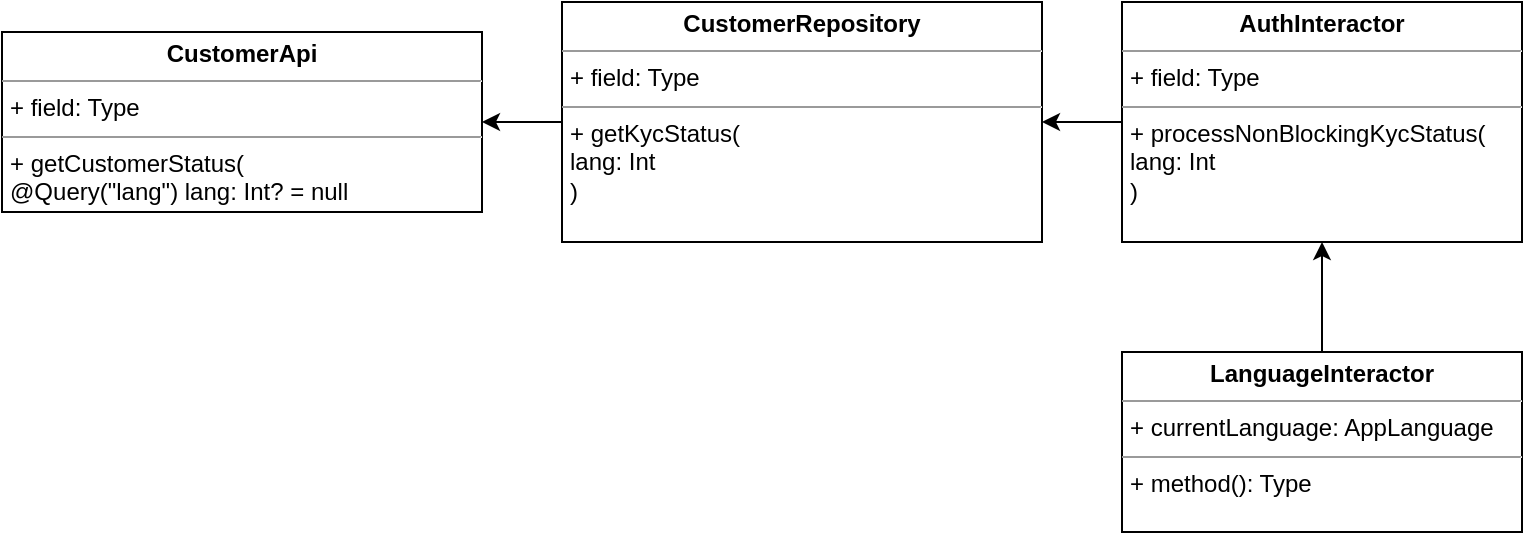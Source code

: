 <mxfile version="15.7.3" type="github">
  <diagram id="QN5mFzQDCflkmAVmNGgj" name="Page-1">
    <mxGraphModel dx="981" dy="532" grid="1" gridSize="10" guides="1" tooltips="1" connect="1" arrows="1" fold="1" page="1" pageScale="1" pageWidth="850" pageHeight="1100" math="0" shadow="0">
      <root>
        <mxCell id="0" />
        <mxCell id="1" parent="0" />
        <mxCell id="lqZP2IpAEOQLERp2CW0c-1" value="&lt;p style=&quot;margin: 0px ; margin-top: 4px ; text-align: center&quot;&gt;&lt;b&gt;CustomerApi&lt;/b&gt;&lt;/p&gt;&lt;hr size=&quot;1&quot;&gt;&lt;p style=&quot;margin: 0px ; margin-left: 4px&quot;&gt;+ field: Type&lt;/p&gt;&lt;hr size=&quot;1&quot;&gt;&lt;p style=&quot;margin: 0px ; margin-left: 4px&quot;&gt;+ getCustomerStatus(&lt;/p&gt;&lt;p style=&quot;margin: 0px ; margin-left: 4px&quot;&gt;@Query(&quot;lang&quot;) lang: Int? = null&lt;br&gt;&lt;/p&gt;&lt;p style=&quot;margin: 0px ; margin-left: 4px&quot;&gt;)&lt;br&gt;&lt;/p&gt;" style="verticalAlign=top;align=left;overflow=fill;fontSize=12;fontFamily=Helvetica;html=1;" vertex="1" parent="1">
          <mxGeometry x="80" y="280" width="240" height="90" as="geometry" />
        </mxCell>
        <mxCell id="lqZP2IpAEOQLERp2CW0c-3" style="edgeStyle=orthogonalEdgeStyle;rounded=0;orthogonalLoop=1;jettySize=auto;html=1;entryX=1;entryY=0.5;entryDx=0;entryDy=0;" edge="1" parent="1" source="lqZP2IpAEOQLERp2CW0c-2" target="lqZP2IpAEOQLERp2CW0c-1">
          <mxGeometry relative="1" as="geometry" />
        </mxCell>
        <mxCell id="lqZP2IpAEOQLERp2CW0c-2" value="&lt;p style=&quot;margin: 0px ; margin-top: 4px ; text-align: center&quot;&gt;&lt;b&gt;CustomerRepository&lt;/b&gt;&lt;/p&gt;&lt;hr size=&quot;1&quot;&gt;&lt;p style=&quot;margin: 0px ; margin-left: 4px&quot;&gt;+ field: Type&lt;/p&gt;&lt;hr size=&quot;1&quot;&gt;&lt;p style=&quot;margin: 0px ; margin-left: 4px&quot;&gt;+ getKycStatus(&lt;/p&gt;&lt;p style=&quot;margin: 0px ; margin-left: 4px&quot;&gt;lang: Int&lt;br&gt;&lt;/p&gt;&lt;p style=&quot;margin: 0px ; margin-left: 4px&quot;&gt;)&lt;br&gt;&lt;/p&gt;" style="verticalAlign=top;align=left;overflow=fill;fontSize=12;fontFamily=Helvetica;html=1;" vertex="1" parent="1">
          <mxGeometry x="360" y="265" width="240" height="120" as="geometry" />
        </mxCell>
        <mxCell id="lqZP2IpAEOQLERp2CW0c-5" style="edgeStyle=orthogonalEdgeStyle;rounded=0;orthogonalLoop=1;jettySize=auto;html=1;entryX=1;entryY=0.5;entryDx=0;entryDy=0;" edge="1" parent="1" source="lqZP2IpAEOQLERp2CW0c-4" target="lqZP2IpAEOQLERp2CW0c-2">
          <mxGeometry relative="1" as="geometry" />
        </mxCell>
        <mxCell id="lqZP2IpAEOQLERp2CW0c-4" value="&lt;p style=&quot;margin: 0px ; margin-top: 4px ; text-align: center&quot;&gt;&lt;b&gt;AuthInteractor&lt;/b&gt;&lt;/p&gt;&lt;hr size=&quot;1&quot;&gt;&lt;p style=&quot;margin: 0px ; margin-left: 4px&quot;&gt;+ field: Type&lt;/p&gt;&lt;hr size=&quot;1&quot;&gt;&lt;p style=&quot;margin: 0px ; margin-left: 4px&quot;&gt;+ processNonBlockingKycStatus(&lt;/p&gt;&lt;p style=&quot;margin: 0px ; margin-left: 4px&quot;&gt;lang: Int&lt;br&gt;&lt;/p&gt;&lt;p style=&quot;margin: 0px ; margin-left: 4px&quot;&gt;)&lt;/p&gt;" style="verticalAlign=top;align=left;overflow=fill;fontSize=12;fontFamily=Helvetica;html=1;" vertex="1" parent="1">
          <mxGeometry x="640" y="265" width="200" height="120" as="geometry" />
        </mxCell>
        <mxCell id="lqZP2IpAEOQLERp2CW0c-7" style="edgeStyle=orthogonalEdgeStyle;rounded=0;orthogonalLoop=1;jettySize=auto;html=1;entryX=0.5;entryY=1;entryDx=0;entryDy=0;" edge="1" parent="1" source="lqZP2IpAEOQLERp2CW0c-6" target="lqZP2IpAEOQLERp2CW0c-4">
          <mxGeometry relative="1" as="geometry" />
        </mxCell>
        <mxCell id="lqZP2IpAEOQLERp2CW0c-6" value="&lt;p style=&quot;margin: 0px ; margin-top: 4px ; text-align: center&quot;&gt;&lt;b&gt;LanguageInteractor&lt;/b&gt;&lt;/p&gt;&lt;hr size=&quot;1&quot;&gt;&lt;p style=&quot;margin: 0px ; margin-left: 4px&quot;&gt;+ currentLanguage: AppLanguage&lt;/p&gt;&lt;hr size=&quot;1&quot;&gt;&lt;p style=&quot;margin: 0px ; margin-left: 4px&quot;&gt;+ method(): Type&lt;/p&gt;" style="verticalAlign=top;align=left;overflow=fill;fontSize=12;fontFamily=Helvetica;html=1;" vertex="1" parent="1">
          <mxGeometry x="640" y="440" width="200" height="90" as="geometry" />
        </mxCell>
      </root>
    </mxGraphModel>
  </diagram>
</mxfile>
